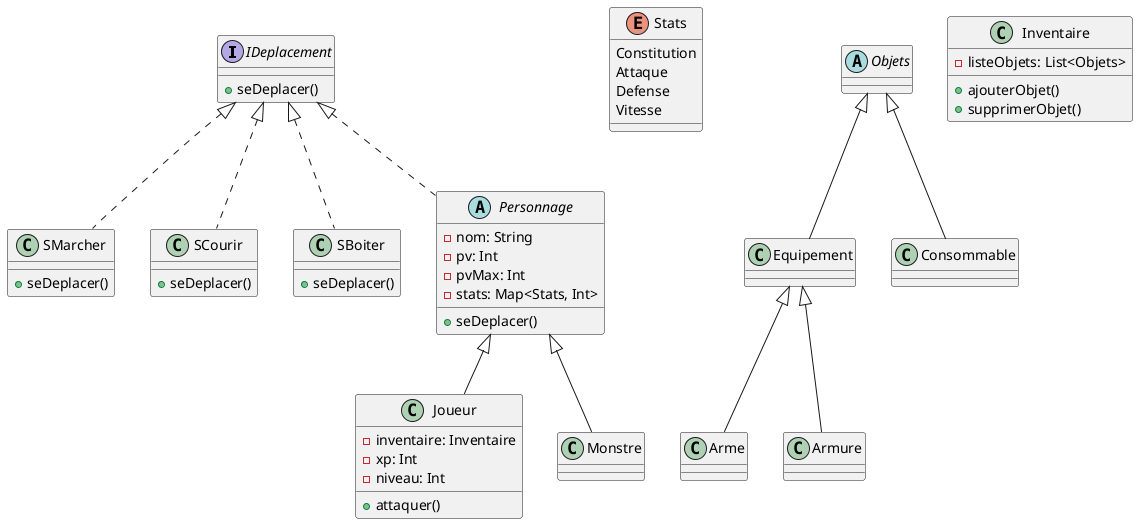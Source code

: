 @startuml
'https://plantuml.com/class-diagram

interface IDeplacement {
    +seDeplacer()
}

class SMarcher implements IDeplacement{
    +seDeplacer()
}

class SCourir implements IDeplacement{
    +seDeplacer()
}

class SBoiter implements IDeplacement{
    +seDeplacer()
}

enum Stats {
    Constitution
    Attaque
    Defense
    Vitesse
}

abstract class Personnage implements IDeplacement {
    -nom: String
    -pv: Int
    -pvMax: Int
    -stats: Map<Stats, Int>
    +seDeplacer()
}

class Joueur extends Personnage {
    -inventaire: Inventaire
    -xp: Int
    -niveau: Int
    +attaquer()
}

class Monstre extends Personnage



abstract class Objets

class Equipement extends Objets

class Arme extends Equipement

class Armure extends Equipement

class Consommable extends Objets

class Inventaire {
    -listeObjets: List<Objets>
    +ajouterObjet()
    +supprimerObjet()
}

@enduml